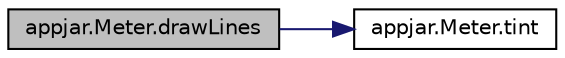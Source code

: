 digraph "appjar.Meter.drawLines"
{
  edge [fontname="Helvetica",fontsize="10",labelfontname="Helvetica",labelfontsize="10"];
  node [fontname="Helvetica",fontsize="10",shape=record];
  rankdir="LR";
  Node0 [label="appjar.Meter.drawLines",height=0.2,width=0.4,color="black", fillcolor="grey75", style="filled", fontcolor="black"];
  Node0 -> Node1 [color="midnightblue",fontsize="10",style="solid",fontname="Helvetica"];
  Node1 [label="appjar.Meter.tint",height=0.2,width=0.4,color="black", fillcolor="white", style="filled",URL="$classappjar_1_1_meter.html#aa197eb97f4f48e43d13cd224ae8a9aa0"];
}
